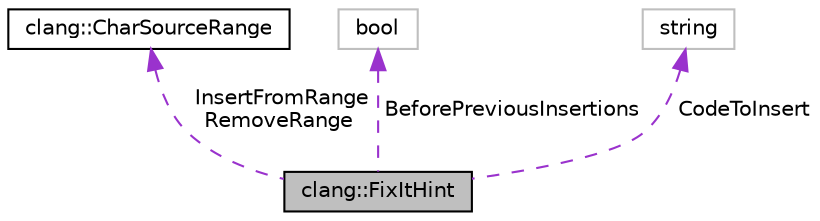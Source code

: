 digraph "clang::FixItHint"
{
 // LATEX_PDF_SIZE
  bgcolor="transparent";
  edge [fontname="Helvetica",fontsize="10",labelfontname="Helvetica",labelfontsize="10"];
  node [fontname="Helvetica",fontsize="10",shape=record];
  Node1 [label="clang::FixItHint",height=0.2,width=0.4,color="black", fillcolor="grey75", style="filled", fontcolor="black",tooltip="Annotates a diagnostic with some code that should be inserted, removed, or replaced to fix the proble..."];
  Node2 -> Node1 [dir="back",color="darkorchid3",fontsize="10",style="dashed",label=" InsertFromRange\nRemoveRange" ,fontname="Helvetica"];
  Node2 [label="clang::CharSourceRange",height=0.2,width=0.4,color="black",URL="$classclang_1_1CharSourceRange.html",tooltip="Represents a character-granular source range."];
  Node3 -> Node1 [dir="back",color="darkorchid3",fontsize="10",style="dashed",label=" BeforePreviousInsertions" ,fontname="Helvetica"];
  Node3 [label="bool",height=0.2,width=0.4,color="grey75",tooltip=" "];
  Node4 -> Node1 [dir="back",color="darkorchid3",fontsize="10",style="dashed",label=" CodeToInsert" ,fontname="Helvetica"];
  Node4 [label="string",height=0.2,width=0.4,color="grey75",tooltip=" "];
}
